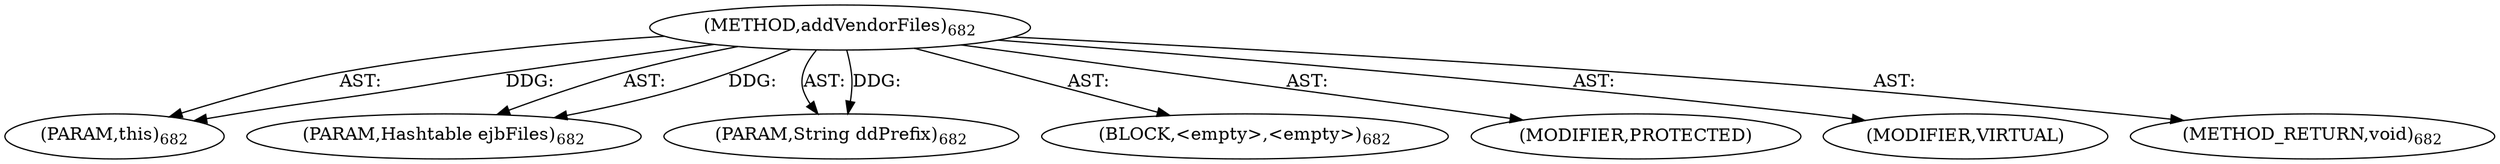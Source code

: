 digraph "addVendorFiles" {  
"111669149720" [label = <(METHOD,addVendorFiles)<SUB>682</SUB>> ]
"115964117044" [label = <(PARAM,this)<SUB>682</SUB>> ]
"115964117045" [label = <(PARAM,Hashtable ejbFiles)<SUB>682</SUB>> ]
"115964117046" [label = <(PARAM,String ddPrefix)<SUB>682</SUB>> ]
"25769803865" [label = <(BLOCK,&lt;empty&gt;,&lt;empty&gt;)<SUB>682</SUB>> ]
"133143986251" [label = <(MODIFIER,PROTECTED)> ]
"133143986252" [label = <(MODIFIER,VIRTUAL)> ]
"128849018904" [label = <(METHOD_RETURN,void)<SUB>682</SUB>> ]
  "111669149720" -> "115964117044"  [ label = "AST: "] 
  "111669149720" -> "115964117045"  [ label = "AST: "] 
  "111669149720" -> "115964117046"  [ label = "AST: "] 
  "111669149720" -> "25769803865"  [ label = "AST: "] 
  "111669149720" -> "133143986251"  [ label = "AST: "] 
  "111669149720" -> "133143986252"  [ label = "AST: "] 
  "111669149720" -> "128849018904"  [ label = "AST: "] 
  "111669149720" -> "115964117044"  [ label = "DDG: "] 
  "111669149720" -> "115964117045"  [ label = "DDG: "] 
  "111669149720" -> "115964117046"  [ label = "DDG: "] 
}
